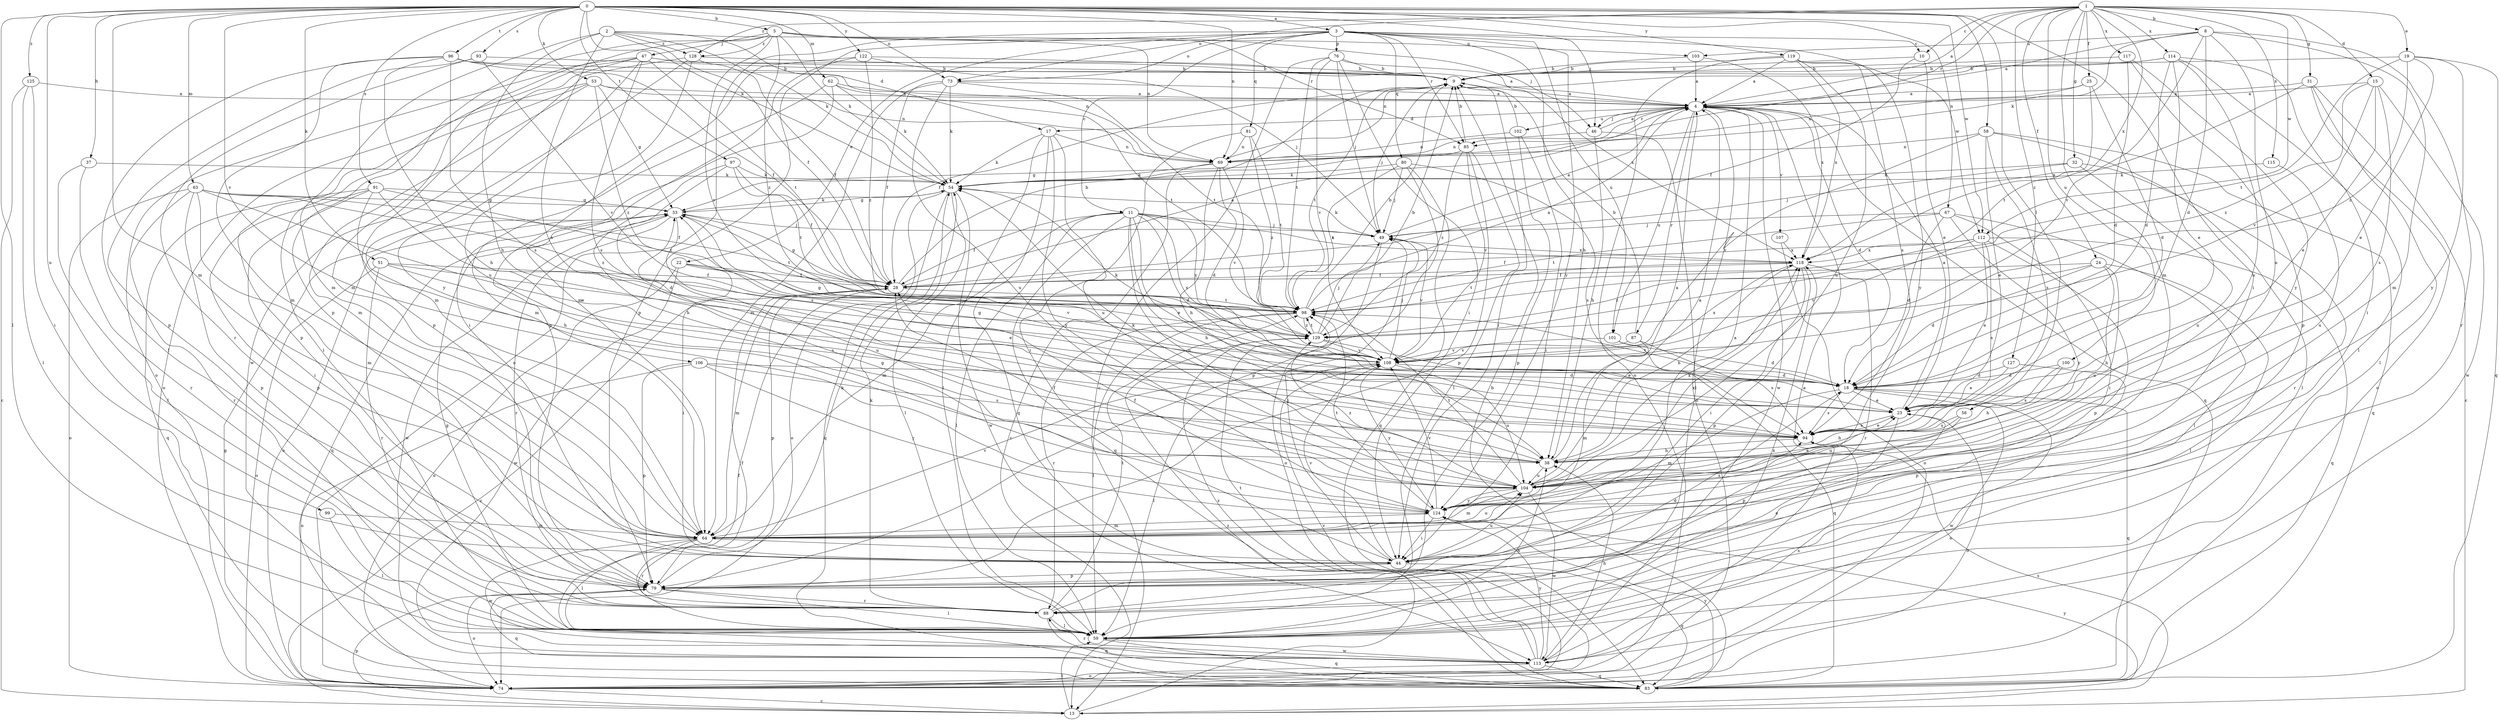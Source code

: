 strict digraph  {
0;
1;
2;
3;
4;
5;
8;
9;
10;
11;
13;
15;
17;
18;
19;
22;
23;
24;
25;
28;
31;
32;
33;
37;
38;
44;
46;
47;
49;
51;
53;
54;
56;
58;
59;
62;
63;
64;
67;
69;
73;
74;
76;
79;
80;
81;
83;
85;
87;
88;
91;
93;
94;
96;
97;
98;
99;
100;
101;
102;
103;
104;
106;
107;
108;
112;
113;
114;
115;
117;
118;
119;
122;
124;
125;
127;
128;
129;
0 -> 3  [label=a];
0 -> 5  [label=b];
0 -> 37  [label=h];
0 -> 44  [label=i];
0 -> 46  [label=j];
0 -> 51  [label=k];
0 -> 53  [label=k];
0 -> 54  [label=k];
0 -> 56  [label=l];
0 -> 58  [label=l];
0 -> 59  [label=l];
0 -> 62  [label=m];
0 -> 63  [label=m];
0 -> 64  [label=m];
0 -> 67  [label=n];
0 -> 69  [label=n];
0 -> 73  [label=o];
0 -> 91  [label=s];
0 -> 93  [label=s];
0 -> 96  [label=t];
0 -> 97  [label=t];
0 -> 99  [label=u];
0 -> 106  [label=v];
0 -> 112  [label=w];
0 -> 119  [label=y];
0 -> 122  [label=y];
0 -> 125  [label=z];
1 -> 4  [label=a];
1 -> 8  [label=b];
1 -> 10  [label=c];
1 -> 15  [label=d];
1 -> 19  [label=e];
1 -> 24  [label=f];
1 -> 25  [label=f];
1 -> 31  [label=g];
1 -> 32  [label=g];
1 -> 64  [label=m];
1 -> 73  [label=o];
1 -> 85  [label=r];
1 -> 100  [label=u];
1 -> 112  [label=w];
1 -> 114  [label=x];
1 -> 115  [label=x];
1 -> 117  [label=x];
1 -> 118  [label=x];
1 -> 127  [label=z];
1 -> 128  [label=z];
2 -> 17  [label=d];
2 -> 28  [label=f];
2 -> 38  [label=h];
2 -> 54  [label=k];
2 -> 64  [label=m];
2 -> 85  [label=r];
2 -> 94  [label=s];
2 -> 128  [label=z];
3 -> 10  [label=c];
3 -> 11  [label=c];
3 -> 22  [label=e];
3 -> 38  [label=h];
3 -> 73  [label=o];
3 -> 74  [label=o];
3 -> 76  [label=p];
3 -> 79  [label=p];
3 -> 80  [label=q];
3 -> 81  [label=q];
3 -> 85  [label=r];
3 -> 101  [label=u];
3 -> 112  [label=w];
3 -> 124  [label=y];
4 -> 17  [label=d];
4 -> 18  [label=d];
4 -> 46  [label=j];
4 -> 74  [label=o];
4 -> 83  [label=q];
4 -> 85  [label=r];
4 -> 87  [label=r];
4 -> 101  [label=u];
4 -> 102  [label=u];
4 -> 107  [label=v];
4 -> 113  [label=w];
5 -> 46  [label=j];
5 -> 47  [label=j];
5 -> 54  [label=k];
5 -> 64  [label=m];
5 -> 69  [label=n];
5 -> 79  [label=p];
5 -> 103  [label=u];
5 -> 108  [label=v];
5 -> 128  [label=z];
5 -> 129  [label=z];
8 -> 4  [label=a];
8 -> 18  [label=d];
8 -> 54  [label=k];
8 -> 64  [label=m];
8 -> 88  [label=r];
8 -> 103  [label=u];
8 -> 104  [label=u];
8 -> 108  [label=v];
9 -> 4  [label=a];
9 -> 28  [label=f];
9 -> 44  [label=i];
9 -> 49  [label=j];
9 -> 98  [label=t];
10 -> 9  [label=b];
10 -> 23  [label=e];
10 -> 28  [label=f];
11 -> 18  [label=d];
11 -> 23  [label=e];
11 -> 28  [label=f];
11 -> 38  [label=h];
11 -> 49  [label=j];
11 -> 59  [label=l];
11 -> 64  [label=m];
11 -> 83  [label=q];
11 -> 104  [label=u];
11 -> 108  [label=v];
11 -> 118  [label=x];
11 -> 129  [label=z];
13 -> 59  [label=l];
13 -> 79  [label=p];
13 -> 94  [label=s];
13 -> 124  [label=y];
13 -> 129  [label=z];
15 -> 4  [label=a];
15 -> 23  [label=e];
15 -> 94  [label=s];
15 -> 108  [label=v];
15 -> 113  [label=w];
15 -> 129  [label=z];
17 -> 54  [label=k];
17 -> 59  [label=l];
17 -> 69  [label=n];
17 -> 83  [label=q];
17 -> 104  [label=u];
17 -> 124  [label=y];
18 -> 23  [label=e];
18 -> 64  [label=m];
18 -> 74  [label=o];
18 -> 83  [label=q];
18 -> 94  [label=s];
18 -> 98  [label=t];
18 -> 113  [label=w];
19 -> 9  [label=b];
19 -> 23  [label=e];
19 -> 83  [label=q];
19 -> 98  [label=t];
19 -> 124  [label=y];
19 -> 129  [label=z];
22 -> 28  [label=f];
22 -> 44  [label=i];
22 -> 74  [label=o];
22 -> 108  [label=v];
22 -> 113  [label=w];
23 -> 4  [label=a];
23 -> 33  [label=g];
23 -> 74  [label=o];
23 -> 79  [label=p];
23 -> 94  [label=s];
24 -> 18  [label=d];
24 -> 28  [label=f];
24 -> 38  [label=h];
24 -> 59  [label=l];
24 -> 104  [label=u];
24 -> 129  [label=z];
25 -> 4  [label=a];
25 -> 18  [label=d];
25 -> 69  [label=n];
25 -> 118  [label=x];
28 -> 4  [label=a];
28 -> 9  [label=b];
28 -> 13  [label=c];
28 -> 33  [label=g];
28 -> 64  [label=m];
28 -> 79  [label=p];
28 -> 98  [label=t];
31 -> 4  [label=a];
31 -> 13  [label=c];
31 -> 59  [label=l];
31 -> 74  [label=o];
31 -> 98  [label=t];
32 -> 49  [label=j];
32 -> 54  [label=k];
32 -> 88  [label=r];
32 -> 104  [label=u];
33 -> 49  [label=j];
33 -> 54  [label=k];
33 -> 74  [label=o];
33 -> 83  [label=q];
33 -> 88  [label=r];
33 -> 98  [label=t];
33 -> 104  [label=u];
33 -> 113  [label=w];
37 -> 54  [label=k];
37 -> 59  [label=l];
37 -> 88  [label=r];
38 -> 4  [label=a];
38 -> 54  [label=k];
38 -> 104  [label=u];
44 -> 4  [label=a];
44 -> 49  [label=j];
44 -> 79  [label=p];
44 -> 83  [label=q];
44 -> 104  [label=u];
44 -> 108  [label=v];
46 -> 4  [label=a];
46 -> 38  [label=h];
46 -> 59  [label=l];
46 -> 69  [label=n];
47 -> 4  [label=a];
47 -> 9  [label=b];
47 -> 59  [label=l];
47 -> 74  [label=o];
47 -> 79  [label=p];
47 -> 94  [label=s];
47 -> 98  [label=t];
47 -> 124  [label=y];
49 -> 4  [label=a];
49 -> 54  [label=k];
49 -> 74  [label=o];
49 -> 108  [label=v];
49 -> 118  [label=x];
51 -> 23  [label=e];
51 -> 28  [label=f];
51 -> 74  [label=o];
51 -> 88  [label=r];
51 -> 94  [label=s];
53 -> 4  [label=a];
53 -> 33  [label=g];
53 -> 64  [label=m];
53 -> 69  [label=n];
53 -> 74  [label=o];
53 -> 79  [label=p];
53 -> 129  [label=z];
54 -> 33  [label=g];
54 -> 59  [label=l];
54 -> 74  [label=o];
54 -> 83  [label=q];
54 -> 113  [label=w];
56 -> 38  [label=h];
56 -> 94  [label=s];
56 -> 104  [label=u];
58 -> 23  [label=e];
58 -> 59  [label=l];
58 -> 69  [label=n];
58 -> 83  [label=q];
58 -> 94  [label=s];
58 -> 108  [label=v];
59 -> 28  [label=f];
59 -> 33  [label=g];
59 -> 38  [label=h];
59 -> 83  [label=q];
59 -> 113  [label=w];
59 -> 118  [label=x];
62 -> 4  [label=a];
62 -> 44  [label=i];
62 -> 54  [label=k];
62 -> 64  [label=m];
62 -> 98  [label=t];
63 -> 23  [label=e];
63 -> 28  [label=f];
63 -> 33  [label=g];
63 -> 64  [label=m];
63 -> 74  [label=o];
63 -> 79  [label=p];
63 -> 88  [label=r];
63 -> 129  [label=z];
64 -> 44  [label=i];
64 -> 59  [label=l];
64 -> 88  [label=r];
64 -> 104  [label=u];
64 -> 108  [label=v];
64 -> 113  [label=w];
67 -> 18  [label=d];
67 -> 44  [label=i];
67 -> 49  [label=j];
67 -> 59  [label=l];
67 -> 98  [label=t];
67 -> 124  [label=y];
69 -> 13  [label=c];
69 -> 18  [label=d];
69 -> 38  [label=h];
69 -> 54  [label=k];
69 -> 108  [label=v];
73 -> 4  [label=a];
73 -> 28  [label=f];
73 -> 54  [label=k];
73 -> 64  [label=m];
73 -> 98  [label=t];
73 -> 104  [label=u];
74 -> 13  [label=c];
74 -> 33  [label=g];
74 -> 108  [label=v];
76 -> 9  [label=b];
76 -> 13  [label=c];
76 -> 44  [label=i];
76 -> 49  [label=j];
76 -> 98  [label=t];
76 -> 108  [label=v];
76 -> 118  [label=x];
79 -> 54  [label=k];
79 -> 59  [label=l];
79 -> 74  [label=o];
79 -> 83  [label=q];
79 -> 88  [label=r];
80 -> 49  [label=j];
80 -> 54  [label=k];
80 -> 79  [label=p];
80 -> 83  [label=q];
80 -> 94  [label=s];
80 -> 98  [label=t];
81 -> 44  [label=i];
81 -> 69  [label=n];
81 -> 98  [label=t];
81 -> 129  [label=z];
83 -> 9  [label=b];
83 -> 124  [label=y];
85 -> 9  [label=b];
85 -> 33  [label=g];
85 -> 59  [label=l];
85 -> 79  [label=p];
85 -> 108  [label=v];
85 -> 129  [label=z];
87 -> 9  [label=b];
87 -> 64  [label=m];
87 -> 94  [label=s];
87 -> 108  [label=v];
88 -> 18  [label=d];
88 -> 23  [label=e];
88 -> 54  [label=k];
88 -> 59  [label=l];
88 -> 83  [label=q];
88 -> 98  [label=t];
91 -> 18  [label=d];
91 -> 33  [label=g];
91 -> 38  [label=h];
91 -> 44  [label=i];
91 -> 79  [label=p];
91 -> 83  [label=q];
91 -> 98  [label=t];
93 -> 9  [label=b];
93 -> 79  [label=p];
93 -> 88  [label=r];
93 -> 108  [label=v];
94 -> 23  [label=e];
94 -> 38  [label=h];
96 -> 9  [label=b];
96 -> 28  [label=f];
96 -> 38  [label=h];
96 -> 59  [label=l];
96 -> 64  [label=m];
96 -> 69  [label=n];
96 -> 94  [label=s];
97 -> 28  [label=f];
97 -> 38  [label=h];
97 -> 54  [label=k];
97 -> 94  [label=s];
97 -> 98  [label=t];
98 -> 4  [label=a];
98 -> 9  [label=b];
98 -> 59  [label=l];
98 -> 88  [label=r];
98 -> 129  [label=z];
99 -> 59  [label=l];
99 -> 64  [label=m];
100 -> 18  [label=d];
100 -> 38  [label=h];
100 -> 94  [label=s];
101 -> 18  [label=d];
101 -> 83  [label=q];
101 -> 108  [label=v];
102 -> 9  [label=b];
102 -> 44  [label=i];
102 -> 69  [label=n];
102 -> 79  [label=p];
103 -> 4  [label=a];
103 -> 9  [label=b];
103 -> 118  [label=x];
104 -> 4  [label=a];
104 -> 23  [label=e];
104 -> 28  [label=f];
104 -> 64  [label=m];
104 -> 98  [label=t];
104 -> 113  [label=w];
104 -> 118  [label=x];
104 -> 124  [label=y];
104 -> 129  [label=z];
106 -> 18  [label=d];
106 -> 74  [label=o];
106 -> 79  [label=p];
106 -> 94  [label=s];
106 -> 124  [label=y];
107 -> 74  [label=o];
107 -> 118  [label=x];
108 -> 18  [label=d];
108 -> 33  [label=g];
108 -> 49  [label=j];
108 -> 54  [label=k];
108 -> 59  [label=l];
108 -> 104  [label=u];
108 -> 118  [label=x];
108 -> 124  [label=y];
112 -> 23  [label=e];
112 -> 28  [label=f];
112 -> 79  [label=p];
112 -> 83  [label=q];
112 -> 94  [label=s];
112 -> 108  [label=v];
112 -> 118  [label=x];
113 -> 4  [label=a];
113 -> 28  [label=f];
113 -> 38  [label=h];
113 -> 74  [label=o];
113 -> 83  [label=q];
113 -> 88  [label=r];
113 -> 94  [label=s];
113 -> 98  [label=t];
113 -> 124  [label=y];
113 -> 129  [label=z];
114 -> 9  [label=b];
114 -> 18  [label=d];
114 -> 23  [label=e];
114 -> 44  [label=i];
114 -> 59  [label=l];
114 -> 69  [label=n];
114 -> 104  [label=u];
115 -> 54  [label=k];
115 -> 104  [label=u];
117 -> 9  [label=b];
117 -> 18  [label=d];
117 -> 79  [label=p];
117 -> 124  [label=y];
118 -> 28  [label=f];
118 -> 38  [label=h];
118 -> 44  [label=i];
118 -> 79  [label=p];
118 -> 88  [label=r];
118 -> 98  [label=t];
119 -> 4  [label=a];
119 -> 9  [label=b];
119 -> 74  [label=o];
119 -> 94  [label=s];
119 -> 104  [label=u];
119 -> 118  [label=x];
119 -> 124  [label=y];
122 -> 9  [label=b];
122 -> 49  [label=j];
122 -> 64  [label=m];
122 -> 79  [label=p];
122 -> 129  [label=z];
124 -> 28  [label=f];
124 -> 33  [label=g];
124 -> 44  [label=i];
124 -> 64  [label=m];
124 -> 94  [label=s];
124 -> 98  [label=t];
124 -> 108  [label=v];
124 -> 118  [label=x];
125 -> 4  [label=a];
125 -> 13  [label=c];
125 -> 44  [label=i];
125 -> 59  [label=l];
127 -> 18  [label=d];
127 -> 23  [label=e];
127 -> 79  [label=p];
128 -> 9  [label=b];
128 -> 28  [label=f];
128 -> 64  [label=m];
128 -> 104  [label=u];
128 -> 113  [label=w];
129 -> 9  [label=b];
129 -> 23  [label=e];
129 -> 49  [label=j];
129 -> 98  [label=t];
129 -> 108  [label=v];
}
